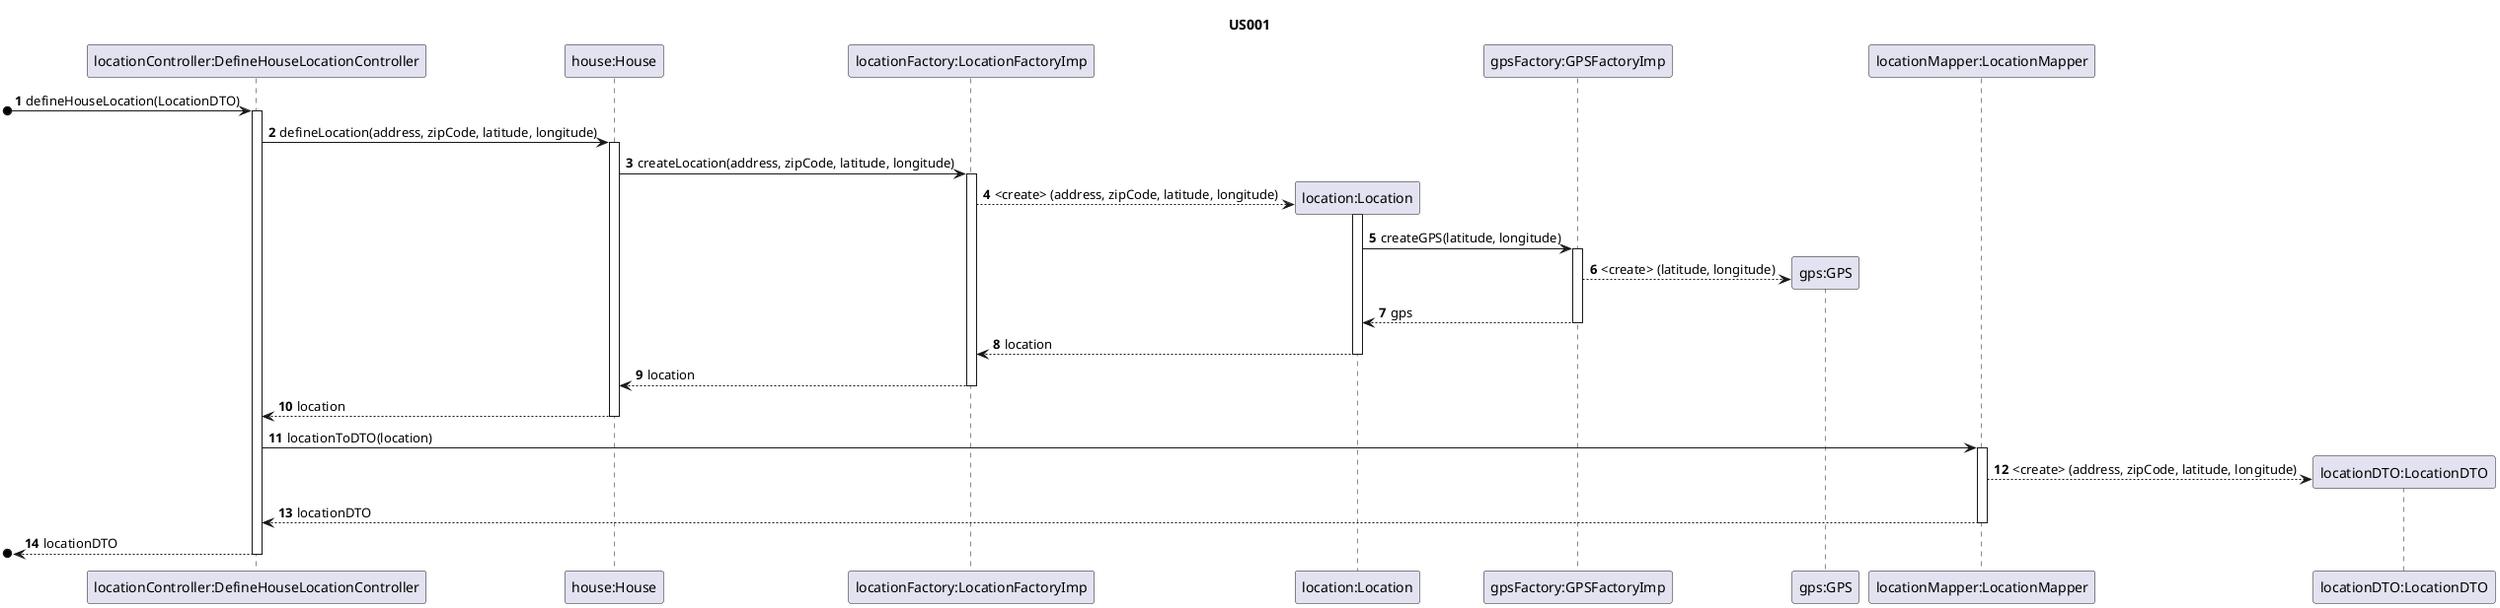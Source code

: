 @startuml

autonumber

title US001

/'
As an Administrator, I want to configure the location of the house.
'/

participant "locationController:DefineHouseLocationController" as LC
participant "house:House" as H
participant "locationFactory:LocationFactoryImp" as LF
participant "location:Location" as L
participant "gpsFactory:GPSFactoryImp" as GF
participant "gps:GPS" as G
participant "locationMapper:LocationMapper" as LM
participant "locationDTO:LocationDTO" as LDT


[o-> LC : defineHouseLocation(LocationDTO)
activate LC
LC -> H : defineLocation(address, zipCode, latitude, longitude)
activate H
H -> LF: createLocation(address, zipCode, latitude, longitude)
activate LF
LF --> L** : <create> (address, zipCode, latitude, longitude)
activate L
L -> GF : createGPS(latitude, longitude)
activate GF
GF -->G** : <create> (latitude, longitude)
GF -->L : gps
deactivate GF
L -->LF : location
deactivate L
LF --> H : location
deactivate LF
H --> LC : location
deactivate H

LC -> LM : locationToDTO(location)
activate LM
LM -->LDT** : <create> (address, zipCode, latitude, longitude)
LM -->LC : locationDTO
deactivate LM
[o<--LC : locationDTO
deactivate LC

@enduml